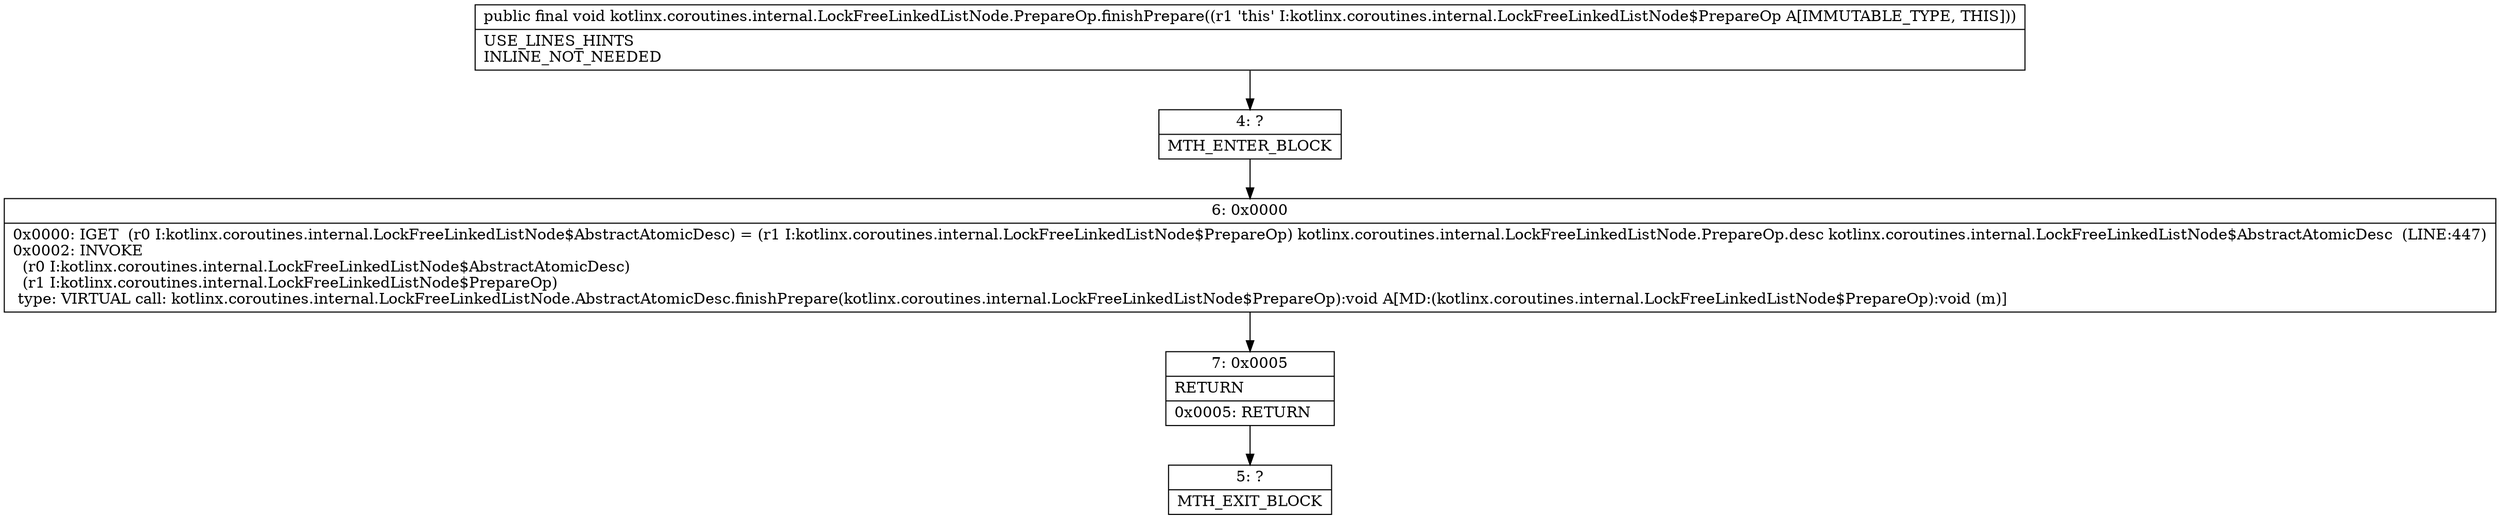 digraph "CFG forkotlinx.coroutines.internal.LockFreeLinkedListNode.PrepareOp.finishPrepare()V" {
Node_4 [shape=record,label="{4\:\ ?|MTH_ENTER_BLOCK\l}"];
Node_6 [shape=record,label="{6\:\ 0x0000|0x0000: IGET  (r0 I:kotlinx.coroutines.internal.LockFreeLinkedListNode$AbstractAtomicDesc) = (r1 I:kotlinx.coroutines.internal.LockFreeLinkedListNode$PrepareOp) kotlinx.coroutines.internal.LockFreeLinkedListNode.PrepareOp.desc kotlinx.coroutines.internal.LockFreeLinkedListNode$AbstractAtomicDesc  (LINE:447)\l0x0002: INVOKE  \l  (r0 I:kotlinx.coroutines.internal.LockFreeLinkedListNode$AbstractAtomicDesc)\l  (r1 I:kotlinx.coroutines.internal.LockFreeLinkedListNode$PrepareOp)\l type: VIRTUAL call: kotlinx.coroutines.internal.LockFreeLinkedListNode.AbstractAtomicDesc.finishPrepare(kotlinx.coroutines.internal.LockFreeLinkedListNode$PrepareOp):void A[MD:(kotlinx.coroutines.internal.LockFreeLinkedListNode$PrepareOp):void (m)]\l}"];
Node_7 [shape=record,label="{7\:\ 0x0005|RETURN\l|0x0005: RETURN   \l}"];
Node_5 [shape=record,label="{5\:\ ?|MTH_EXIT_BLOCK\l}"];
MethodNode[shape=record,label="{public final void kotlinx.coroutines.internal.LockFreeLinkedListNode.PrepareOp.finishPrepare((r1 'this' I:kotlinx.coroutines.internal.LockFreeLinkedListNode$PrepareOp A[IMMUTABLE_TYPE, THIS]))  | USE_LINES_HINTS\lINLINE_NOT_NEEDED\l}"];
MethodNode -> Node_4;Node_4 -> Node_6;
Node_6 -> Node_7;
Node_7 -> Node_5;
}

